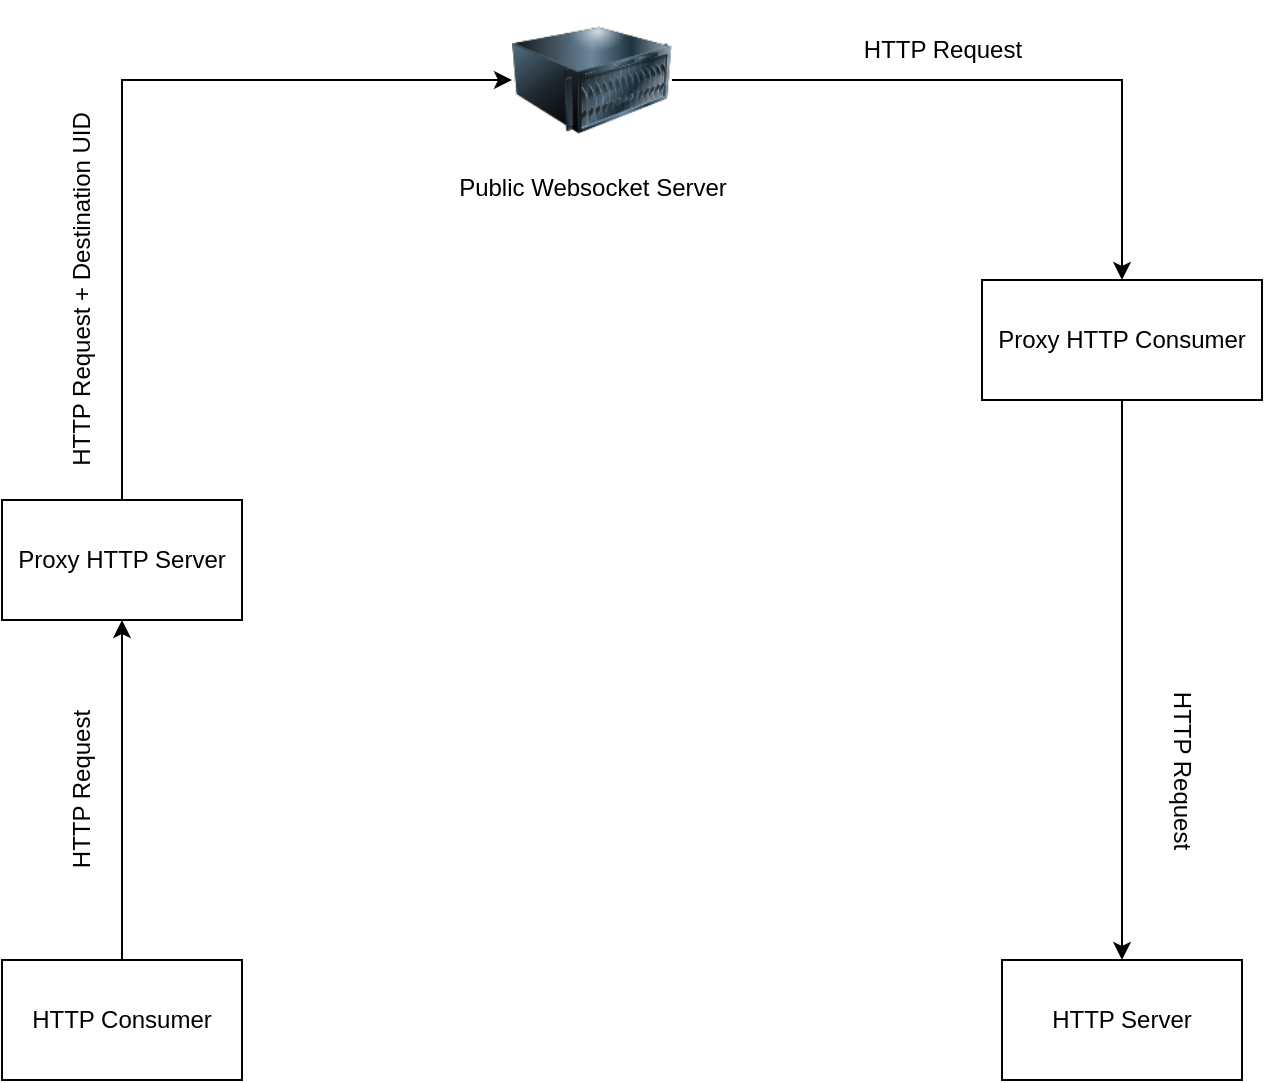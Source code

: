 <mxfile version="21.2.1" type="github">
  <diagram name="Page-1" id="Cl_RyHP-qeL_iuJ1_8LN">
    <mxGraphModel dx="1434" dy="775" grid="1" gridSize="10" guides="1" tooltips="1" connect="1" arrows="1" fold="1" page="1" pageScale="1" pageWidth="850" pageHeight="1100" math="0" shadow="0">
      <root>
        <mxCell id="0" />
        <mxCell id="1" parent="0" />
        <mxCell id="M_4hoaOgUC3wFRqDc9iV-12" style="edgeStyle=orthogonalEdgeStyle;rounded=0;orthogonalLoop=1;jettySize=auto;html=1;entryX=0.5;entryY=0;entryDx=0;entryDy=0;" edge="1" parent="1" source="ln6owdjJWBcUK8_FFF5o-1" target="M_4hoaOgUC3wFRqDc9iV-3">
          <mxGeometry relative="1" as="geometry" />
        </mxCell>
        <mxCell id="ln6owdjJWBcUK8_FFF5o-1" value="Public Websocket Server" style="image;html=1;image=img/lib/clip_art/computers/Server_128x128.png" parent="1" vertex="1">
          <mxGeometry x="385" y="140" width="80" height="80" as="geometry" />
        </mxCell>
        <mxCell id="M_4hoaOgUC3wFRqDc9iV-9" value="" style="edgeStyle=orthogonalEdgeStyle;rounded=0;orthogonalLoop=1;jettySize=auto;html=1;entryX=0;entryY=0.5;entryDx=0;entryDy=0;" edge="1" parent="1" source="M_4hoaOgUC3wFRqDc9iV-2" target="ln6owdjJWBcUK8_FFF5o-1">
          <mxGeometry relative="1" as="geometry">
            <mxPoint x="190" y="200" as="targetPoint" />
            <Array as="points">
              <mxPoint x="190" y="180" />
            </Array>
          </mxGeometry>
        </mxCell>
        <mxCell id="M_4hoaOgUC3wFRqDc9iV-2" value="Proxy HTTP Server" style="rounded=0;whiteSpace=wrap;html=1;" vertex="1" parent="1">
          <mxGeometry x="130" y="390" width="120" height="60" as="geometry" />
        </mxCell>
        <mxCell id="M_4hoaOgUC3wFRqDc9iV-13" style="edgeStyle=orthogonalEdgeStyle;rounded=0;orthogonalLoop=1;jettySize=auto;html=1;entryX=0.5;entryY=0;entryDx=0;entryDy=0;" edge="1" parent="1" source="M_4hoaOgUC3wFRqDc9iV-3" target="M_4hoaOgUC3wFRqDc9iV-6">
          <mxGeometry relative="1" as="geometry" />
        </mxCell>
        <mxCell id="M_4hoaOgUC3wFRqDc9iV-3" value="Proxy HTTP Consumer" style="rounded=0;whiteSpace=wrap;html=1;" vertex="1" parent="1">
          <mxGeometry x="620" y="280" width="140" height="60" as="geometry" />
        </mxCell>
        <mxCell id="M_4hoaOgUC3wFRqDc9iV-7" value="" style="edgeStyle=orthogonalEdgeStyle;rounded=0;orthogonalLoop=1;jettySize=auto;html=1;" edge="1" parent="1" source="M_4hoaOgUC3wFRqDc9iV-5" target="M_4hoaOgUC3wFRqDc9iV-2">
          <mxGeometry relative="1" as="geometry" />
        </mxCell>
        <mxCell id="M_4hoaOgUC3wFRqDc9iV-5" value="HTTP Consumer" style="rounded=0;whiteSpace=wrap;html=1;" vertex="1" parent="1">
          <mxGeometry x="130" y="620" width="120" height="60" as="geometry" />
        </mxCell>
        <mxCell id="M_4hoaOgUC3wFRqDc9iV-6" value="HTTP Server" style="rounded=0;whiteSpace=wrap;html=1;" vertex="1" parent="1">
          <mxGeometry x="630" y="620" width="120" height="60" as="geometry" />
        </mxCell>
        <mxCell id="M_4hoaOgUC3wFRqDc9iV-10" value="HTTP Request" style="text;html=1;align=center;verticalAlign=middle;resizable=0;points=[];autosize=1;strokeColor=none;fillColor=none;rotation=0;" vertex="1" parent="1">
          <mxGeometry x="550" y="150" width="100" height="30" as="geometry" />
        </mxCell>
        <mxCell id="M_4hoaOgUC3wFRqDc9iV-11" value="HTTP Request + Destination UID" style="text;html=1;align=center;verticalAlign=middle;resizable=0;points=[];autosize=1;strokeColor=none;fillColor=none;rotation=-90;" vertex="1" parent="1">
          <mxGeometry x="70" y="270" width="200" height="30" as="geometry" />
        </mxCell>
        <mxCell id="M_4hoaOgUC3wFRqDc9iV-14" value="HTTP Request" style="text;html=1;align=center;verticalAlign=middle;resizable=0;points=[];autosize=1;strokeColor=none;fillColor=none;rotation=-90;" vertex="1" parent="1">
          <mxGeometry x="120" y="520" width="100" height="30" as="geometry" />
        </mxCell>
        <mxCell id="M_4hoaOgUC3wFRqDc9iV-15" value="HTTP Request" style="text;html=1;align=center;verticalAlign=middle;resizable=0;points=[];autosize=1;strokeColor=none;fillColor=none;rotation=90;" vertex="1" parent="1">
          <mxGeometry x="670" y="510" width="100" height="30" as="geometry" />
        </mxCell>
      </root>
    </mxGraphModel>
  </diagram>
</mxfile>
